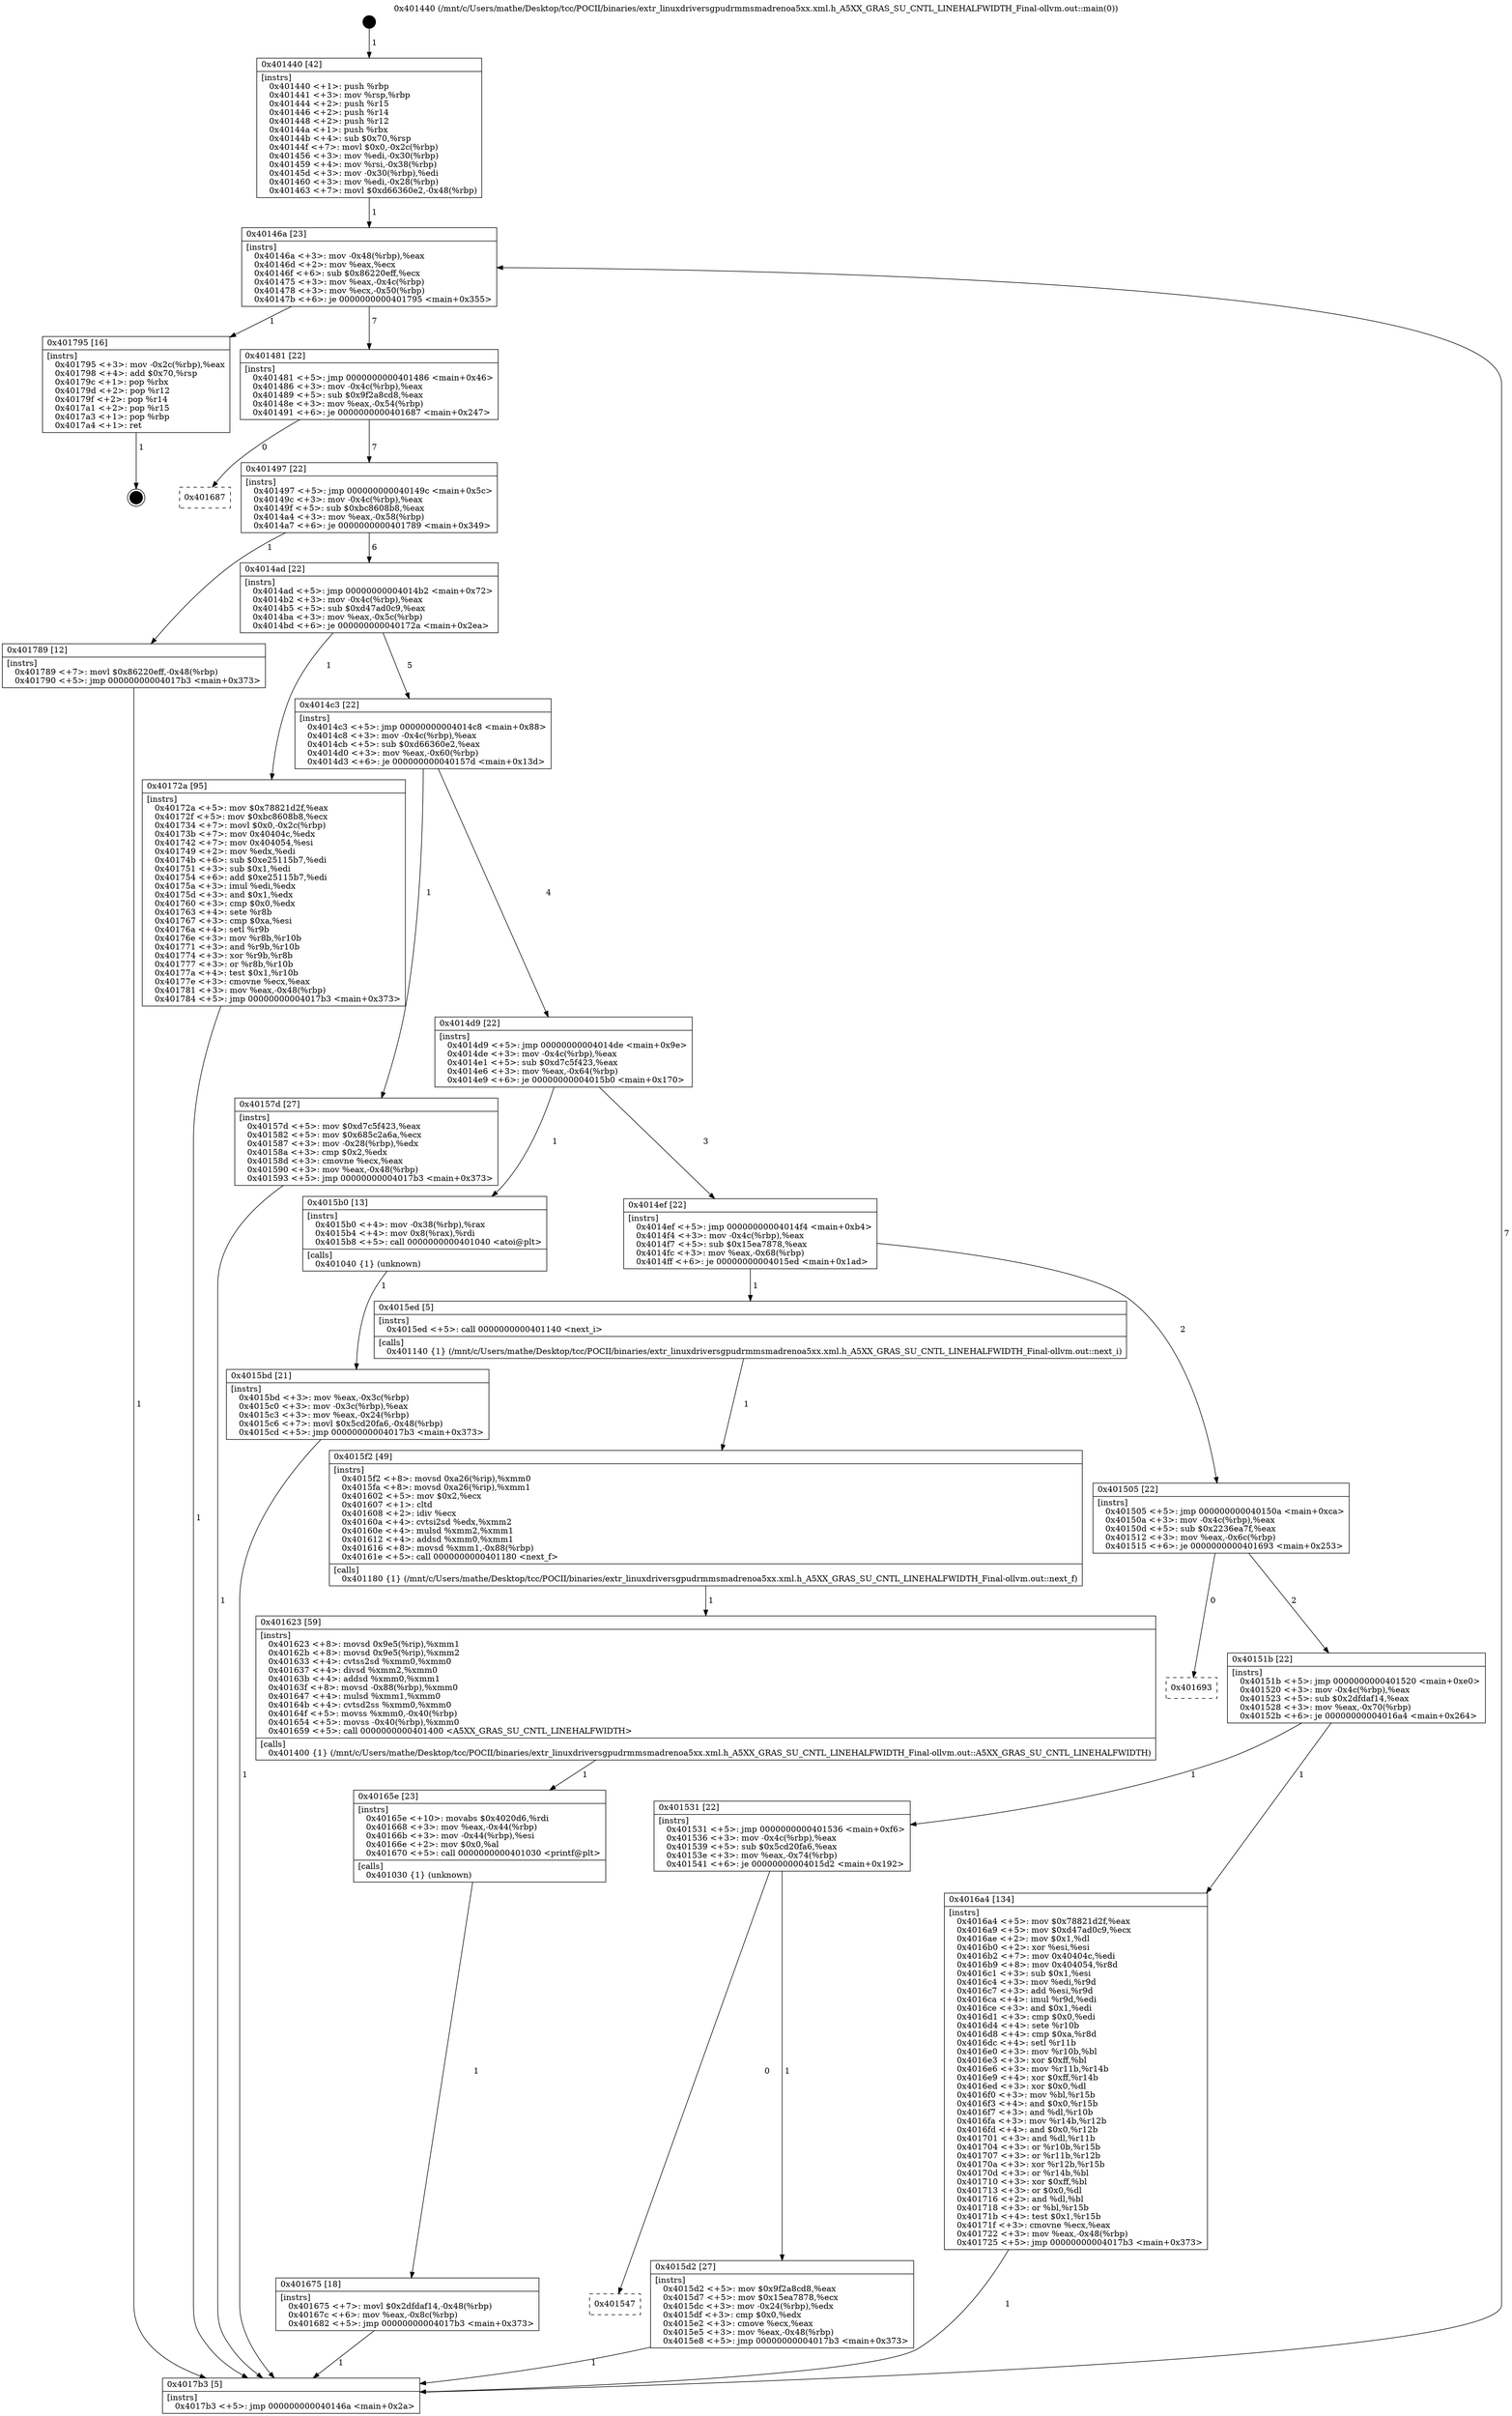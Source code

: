 digraph "0x401440" {
  label = "0x401440 (/mnt/c/Users/mathe/Desktop/tcc/POCII/binaries/extr_linuxdriversgpudrmmsmadrenoa5xx.xml.h_A5XX_GRAS_SU_CNTL_LINEHALFWIDTH_Final-ollvm.out::main(0))"
  labelloc = "t"
  node[shape=record]

  Entry [label="",width=0.3,height=0.3,shape=circle,fillcolor=black,style=filled]
  "0x40146a" [label="{
     0x40146a [23]\l
     | [instrs]\l
     &nbsp;&nbsp;0x40146a \<+3\>: mov -0x48(%rbp),%eax\l
     &nbsp;&nbsp;0x40146d \<+2\>: mov %eax,%ecx\l
     &nbsp;&nbsp;0x40146f \<+6\>: sub $0x86220eff,%ecx\l
     &nbsp;&nbsp;0x401475 \<+3\>: mov %eax,-0x4c(%rbp)\l
     &nbsp;&nbsp;0x401478 \<+3\>: mov %ecx,-0x50(%rbp)\l
     &nbsp;&nbsp;0x40147b \<+6\>: je 0000000000401795 \<main+0x355\>\l
  }"]
  "0x401795" [label="{
     0x401795 [16]\l
     | [instrs]\l
     &nbsp;&nbsp;0x401795 \<+3\>: mov -0x2c(%rbp),%eax\l
     &nbsp;&nbsp;0x401798 \<+4\>: add $0x70,%rsp\l
     &nbsp;&nbsp;0x40179c \<+1\>: pop %rbx\l
     &nbsp;&nbsp;0x40179d \<+2\>: pop %r12\l
     &nbsp;&nbsp;0x40179f \<+2\>: pop %r14\l
     &nbsp;&nbsp;0x4017a1 \<+2\>: pop %r15\l
     &nbsp;&nbsp;0x4017a3 \<+1\>: pop %rbp\l
     &nbsp;&nbsp;0x4017a4 \<+1\>: ret\l
  }"]
  "0x401481" [label="{
     0x401481 [22]\l
     | [instrs]\l
     &nbsp;&nbsp;0x401481 \<+5\>: jmp 0000000000401486 \<main+0x46\>\l
     &nbsp;&nbsp;0x401486 \<+3\>: mov -0x4c(%rbp),%eax\l
     &nbsp;&nbsp;0x401489 \<+5\>: sub $0x9f2a8cd8,%eax\l
     &nbsp;&nbsp;0x40148e \<+3\>: mov %eax,-0x54(%rbp)\l
     &nbsp;&nbsp;0x401491 \<+6\>: je 0000000000401687 \<main+0x247\>\l
  }"]
  Exit [label="",width=0.3,height=0.3,shape=circle,fillcolor=black,style=filled,peripheries=2]
  "0x401687" [label="{
     0x401687\l
  }", style=dashed]
  "0x401497" [label="{
     0x401497 [22]\l
     | [instrs]\l
     &nbsp;&nbsp;0x401497 \<+5\>: jmp 000000000040149c \<main+0x5c\>\l
     &nbsp;&nbsp;0x40149c \<+3\>: mov -0x4c(%rbp),%eax\l
     &nbsp;&nbsp;0x40149f \<+5\>: sub $0xbc8608b8,%eax\l
     &nbsp;&nbsp;0x4014a4 \<+3\>: mov %eax,-0x58(%rbp)\l
     &nbsp;&nbsp;0x4014a7 \<+6\>: je 0000000000401789 \<main+0x349\>\l
  }"]
  "0x401675" [label="{
     0x401675 [18]\l
     | [instrs]\l
     &nbsp;&nbsp;0x401675 \<+7\>: movl $0x2dfdaf14,-0x48(%rbp)\l
     &nbsp;&nbsp;0x40167c \<+6\>: mov %eax,-0x8c(%rbp)\l
     &nbsp;&nbsp;0x401682 \<+5\>: jmp 00000000004017b3 \<main+0x373\>\l
  }"]
  "0x401789" [label="{
     0x401789 [12]\l
     | [instrs]\l
     &nbsp;&nbsp;0x401789 \<+7\>: movl $0x86220eff,-0x48(%rbp)\l
     &nbsp;&nbsp;0x401790 \<+5\>: jmp 00000000004017b3 \<main+0x373\>\l
  }"]
  "0x4014ad" [label="{
     0x4014ad [22]\l
     | [instrs]\l
     &nbsp;&nbsp;0x4014ad \<+5\>: jmp 00000000004014b2 \<main+0x72\>\l
     &nbsp;&nbsp;0x4014b2 \<+3\>: mov -0x4c(%rbp),%eax\l
     &nbsp;&nbsp;0x4014b5 \<+5\>: sub $0xd47ad0c9,%eax\l
     &nbsp;&nbsp;0x4014ba \<+3\>: mov %eax,-0x5c(%rbp)\l
     &nbsp;&nbsp;0x4014bd \<+6\>: je 000000000040172a \<main+0x2ea\>\l
  }"]
  "0x40165e" [label="{
     0x40165e [23]\l
     | [instrs]\l
     &nbsp;&nbsp;0x40165e \<+10\>: movabs $0x4020d6,%rdi\l
     &nbsp;&nbsp;0x401668 \<+3\>: mov %eax,-0x44(%rbp)\l
     &nbsp;&nbsp;0x40166b \<+3\>: mov -0x44(%rbp),%esi\l
     &nbsp;&nbsp;0x40166e \<+2\>: mov $0x0,%al\l
     &nbsp;&nbsp;0x401670 \<+5\>: call 0000000000401030 \<printf@plt\>\l
     | [calls]\l
     &nbsp;&nbsp;0x401030 \{1\} (unknown)\l
  }"]
  "0x40172a" [label="{
     0x40172a [95]\l
     | [instrs]\l
     &nbsp;&nbsp;0x40172a \<+5\>: mov $0x78821d2f,%eax\l
     &nbsp;&nbsp;0x40172f \<+5\>: mov $0xbc8608b8,%ecx\l
     &nbsp;&nbsp;0x401734 \<+7\>: movl $0x0,-0x2c(%rbp)\l
     &nbsp;&nbsp;0x40173b \<+7\>: mov 0x40404c,%edx\l
     &nbsp;&nbsp;0x401742 \<+7\>: mov 0x404054,%esi\l
     &nbsp;&nbsp;0x401749 \<+2\>: mov %edx,%edi\l
     &nbsp;&nbsp;0x40174b \<+6\>: sub $0xe25115b7,%edi\l
     &nbsp;&nbsp;0x401751 \<+3\>: sub $0x1,%edi\l
     &nbsp;&nbsp;0x401754 \<+6\>: add $0xe25115b7,%edi\l
     &nbsp;&nbsp;0x40175a \<+3\>: imul %edi,%edx\l
     &nbsp;&nbsp;0x40175d \<+3\>: and $0x1,%edx\l
     &nbsp;&nbsp;0x401760 \<+3\>: cmp $0x0,%edx\l
     &nbsp;&nbsp;0x401763 \<+4\>: sete %r8b\l
     &nbsp;&nbsp;0x401767 \<+3\>: cmp $0xa,%esi\l
     &nbsp;&nbsp;0x40176a \<+4\>: setl %r9b\l
     &nbsp;&nbsp;0x40176e \<+3\>: mov %r8b,%r10b\l
     &nbsp;&nbsp;0x401771 \<+3\>: and %r9b,%r10b\l
     &nbsp;&nbsp;0x401774 \<+3\>: xor %r9b,%r8b\l
     &nbsp;&nbsp;0x401777 \<+3\>: or %r8b,%r10b\l
     &nbsp;&nbsp;0x40177a \<+4\>: test $0x1,%r10b\l
     &nbsp;&nbsp;0x40177e \<+3\>: cmovne %ecx,%eax\l
     &nbsp;&nbsp;0x401781 \<+3\>: mov %eax,-0x48(%rbp)\l
     &nbsp;&nbsp;0x401784 \<+5\>: jmp 00000000004017b3 \<main+0x373\>\l
  }"]
  "0x4014c3" [label="{
     0x4014c3 [22]\l
     | [instrs]\l
     &nbsp;&nbsp;0x4014c3 \<+5\>: jmp 00000000004014c8 \<main+0x88\>\l
     &nbsp;&nbsp;0x4014c8 \<+3\>: mov -0x4c(%rbp),%eax\l
     &nbsp;&nbsp;0x4014cb \<+5\>: sub $0xd66360e2,%eax\l
     &nbsp;&nbsp;0x4014d0 \<+3\>: mov %eax,-0x60(%rbp)\l
     &nbsp;&nbsp;0x4014d3 \<+6\>: je 000000000040157d \<main+0x13d\>\l
  }"]
  "0x401623" [label="{
     0x401623 [59]\l
     | [instrs]\l
     &nbsp;&nbsp;0x401623 \<+8\>: movsd 0x9e5(%rip),%xmm1\l
     &nbsp;&nbsp;0x40162b \<+8\>: movsd 0x9e5(%rip),%xmm2\l
     &nbsp;&nbsp;0x401633 \<+4\>: cvtss2sd %xmm0,%xmm0\l
     &nbsp;&nbsp;0x401637 \<+4\>: divsd %xmm2,%xmm0\l
     &nbsp;&nbsp;0x40163b \<+4\>: addsd %xmm0,%xmm1\l
     &nbsp;&nbsp;0x40163f \<+8\>: movsd -0x88(%rbp),%xmm0\l
     &nbsp;&nbsp;0x401647 \<+4\>: mulsd %xmm1,%xmm0\l
     &nbsp;&nbsp;0x40164b \<+4\>: cvtsd2ss %xmm0,%xmm0\l
     &nbsp;&nbsp;0x40164f \<+5\>: movss %xmm0,-0x40(%rbp)\l
     &nbsp;&nbsp;0x401654 \<+5\>: movss -0x40(%rbp),%xmm0\l
     &nbsp;&nbsp;0x401659 \<+5\>: call 0000000000401400 \<A5XX_GRAS_SU_CNTL_LINEHALFWIDTH\>\l
     | [calls]\l
     &nbsp;&nbsp;0x401400 \{1\} (/mnt/c/Users/mathe/Desktop/tcc/POCII/binaries/extr_linuxdriversgpudrmmsmadrenoa5xx.xml.h_A5XX_GRAS_SU_CNTL_LINEHALFWIDTH_Final-ollvm.out::A5XX_GRAS_SU_CNTL_LINEHALFWIDTH)\l
  }"]
  "0x40157d" [label="{
     0x40157d [27]\l
     | [instrs]\l
     &nbsp;&nbsp;0x40157d \<+5\>: mov $0xd7c5f423,%eax\l
     &nbsp;&nbsp;0x401582 \<+5\>: mov $0x685c2a6a,%ecx\l
     &nbsp;&nbsp;0x401587 \<+3\>: mov -0x28(%rbp),%edx\l
     &nbsp;&nbsp;0x40158a \<+3\>: cmp $0x2,%edx\l
     &nbsp;&nbsp;0x40158d \<+3\>: cmovne %ecx,%eax\l
     &nbsp;&nbsp;0x401590 \<+3\>: mov %eax,-0x48(%rbp)\l
     &nbsp;&nbsp;0x401593 \<+5\>: jmp 00000000004017b3 \<main+0x373\>\l
  }"]
  "0x4014d9" [label="{
     0x4014d9 [22]\l
     | [instrs]\l
     &nbsp;&nbsp;0x4014d9 \<+5\>: jmp 00000000004014de \<main+0x9e\>\l
     &nbsp;&nbsp;0x4014de \<+3\>: mov -0x4c(%rbp),%eax\l
     &nbsp;&nbsp;0x4014e1 \<+5\>: sub $0xd7c5f423,%eax\l
     &nbsp;&nbsp;0x4014e6 \<+3\>: mov %eax,-0x64(%rbp)\l
     &nbsp;&nbsp;0x4014e9 \<+6\>: je 00000000004015b0 \<main+0x170\>\l
  }"]
  "0x4017b3" [label="{
     0x4017b3 [5]\l
     | [instrs]\l
     &nbsp;&nbsp;0x4017b3 \<+5\>: jmp 000000000040146a \<main+0x2a\>\l
  }"]
  "0x401440" [label="{
     0x401440 [42]\l
     | [instrs]\l
     &nbsp;&nbsp;0x401440 \<+1\>: push %rbp\l
     &nbsp;&nbsp;0x401441 \<+3\>: mov %rsp,%rbp\l
     &nbsp;&nbsp;0x401444 \<+2\>: push %r15\l
     &nbsp;&nbsp;0x401446 \<+2\>: push %r14\l
     &nbsp;&nbsp;0x401448 \<+2\>: push %r12\l
     &nbsp;&nbsp;0x40144a \<+1\>: push %rbx\l
     &nbsp;&nbsp;0x40144b \<+4\>: sub $0x70,%rsp\l
     &nbsp;&nbsp;0x40144f \<+7\>: movl $0x0,-0x2c(%rbp)\l
     &nbsp;&nbsp;0x401456 \<+3\>: mov %edi,-0x30(%rbp)\l
     &nbsp;&nbsp;0x401459 \<+4\>: mov %rsi,-0x38(%rbp)\l
     &nbsp;&nbsp;0x40145d \<+3\>: mov -0x30(%rbp),%edi\l
     &nbsp;&nbsp;0x401460 \<+3\>: mov %edi,-0x28(%rbp)\l
     &nbsp;&nbsp;0x401463 \<+7\>: movl $0xd66360e2,-0x48(%rbp)\l
  }"]
  "0x4015f2" [label="{
     0x4015f2 [49]\l
     | [instrs]\l
     &nbsp;&nbsp;0x4015f2 \<+8\>: movsd 0xa26(%rip),%xmm0\l
     &nbsp;&nbsp;0x4015fa \<+8\>: movsd 0xa26(%rip),%xmm1\l
     &nbsp;&nbsp;0x401602 \<+5\>: mov $0x2,%ecx\l
     &nbsp;&nbsp;0x401607 \<+1\>: cltd\l
     &nbsp;&nbsp;0x401608 \<+2\>: idiv %ecx\l
     &nbsp;&nbsp;0x40160a \<+4\>: cvtsi2sd %edx,%xmm2\l
     &nbsp;&nbsp;0x40160e \<+4\>: mulsd %xmm2,%xmm1\l
     &nbsp;&nbsp;0x401612 \<+4\>: addsd %xmm0,%xmm1\l
     &nbsp;&nbsp;0x401616 \<+8\>: movsd %xmm1,-0x88(%rbp)\l
     &nbsp;&nbsp;0x40161e \<+5\>: call 0000000000401180 \<next_f\>\l
     | [calls]\l
     &nbsp;&nbsp;0x401180 \{1\} (/mnt/c/Users/mathe/Desktop/tcc/POCII/binaries/extr_linuxdriversgpudrmmsmadrenoa5xx.xml.h_A5XX_GRAS_SU_CNTL_LINEHALFWIDTH_Final-ollvm.out::next_f)\l
  }"]
  "0x4015b0" [label="{
     0x4015b0 [13]\l
     | [instrs]\l
     &nbsp;&nbsp;0x4015b0 \<+4\>: mov -0x38(%rbp),%rax\l
     &nbsp;&nbsp;0x4015b4 \<+4\>: mov 0x8(%rax),%rdi\l
     &nbsp;&nbsp;0x4015b8 \<+5\>: call 0000000000401040 \<atoi@plt\>\l
     | [calls]\l
     &nbsp;&nbsp;0x401040 \{1\} (unknown)\l
  }"]
  "0x4014ef" [label="{
     0x4014ef [22]\l
     | [instrs]\l
     &nbsp;&nbsp;0x4014ef \<+5\>: jmp 00000000004014f4 \<main+0xb4\>\l
     &nbsp;&nbsp;0x4014f4 \<+3\>: mov -0x4c(%rbp),%eax\l
     &nbsp;&nbsp;0x4014f7 \<+5\>: sub $0x15ea7878,%eax\l
     &nbsp;&nbsp;0x4014fc \<+3\>: mov %eax,-0x68(%rbp)\l
     &nbsp;&nbsp;0x4014ff \<+6\>: je 00000000004015ed \<main+0x1ad\>\l
  }"]
  "0x4015bd" [label="{
     0x4015bd [21]\l
     | [instrs]\l
     &nbsp;&nbsp;0x4015bd \<+3\>: mov %eax,-0x3c(%rbp)\l
     &nbsp;&nbsp;0x4015c0 \<+3\>: mov -0x3c(%rbp),%eax\l
     &nbsp;&nbsp;0x4015c3 \<+3\>: mov %eax,-0x24(%rbp)\l
     &nbsp;&nbsp;0x4015c6 \<+7\>: movl $0x5cd20fa6,-0x48(%rbp)\l
     &nbsp;&nbsp;0x4015cd \<+5\>: jmp 00000000004017b3 \<main+0x373\>\l
  }"]
  "0x401547" [label="{
     0x401547\l
  }", style=dashed]
  "0x4015ed" [label="{
     0x4015ed [5]\l
     | [instrs]\l
     &nbsp;&nbsp;0x4015ed \<+5\>: call 0000000000401140 \<next_i\>\l
     | [calls]\l
     &nbsp;&nbsp;0x401140 \{1\} (/mnt/c/Users/mathe/Desktop/tcc/POCII/binaries/extr_linuxdriversgpudrmmsmadrenoa5xx.xml.h_A5XX_GRAS_SU_CNTL_LINEHALFWIDTH_Final-ollvm.out::next_i)\l
  }"]
  "0x401505" [label="{
     0x401505 [22]\l
     | [instrs]\l
     &nbsp;&nbsp;0x401505 \<+5\>: jmp 000000000040150a \<main+0xca\>\l
     &nbsp;&nbsp;0x40150a \<+3\>: mov -0x4c(%rbp),%eax\l
     &nbsp;&nbsp;0x40150d \<+5\>: sub $0x2236ea7f,%eax\l
     &nbsp;&nbsp;0x401512 \<+3\>: mov %eax,-0x6c(%rbp)\l
     &nbsp;&nbsp;0x401515 \<+6\>: je 0000000000401693 \<main+0x253\>\l
  }"]
  "0x4015d2" [label="{
     0x4015d2 [27]\l
     | [instrs]\l
     &nbsp;&nbsp;0x4015d2 \<+5\>: mov $0x9f2a8cd8,%eax\l
     &nbsp;&nbsp;0x4015d7 \<+5\>: mov $0x15ea7878,%ecx\l
     &nbsp;&nbsp;0x4015dc \<+3\>: mov -0x24(%rbp),%edx\l
     &nbsp;&nbsp;0x4015df \<+3\>: cmp $0x0,%edx\l
     &nbsp;&nbsp;0x4015e2 \<+3\>: cmove %ecx,%eax\l
     &nbsp;&nbsp;0x4015e5 \<+3\>: mov %eax,-0x48(%rbp)\l
     &nbsp;&nbsp;0x4015e8 \<+5\>: jmp 00000000004017b3 \<main+0x373\>\l
  }"]
  "0x401693" [label="{
     0x401693\l
  }", style=dashed]
  "0x40151b" [label="{
     0x40151b [22]\l
     | [instrs]\l
     &nbsp;&nbsp;0x40151b \<+5\>: jmp 0000000000401520 \<main+0xe0\>\l
     &nbsp;&nbsp;0x401520 \<+3\>: mov -0x4c(%rbp),%eax\l
     &nbsp;&nbsp;0x401523 \<+5\>: sub $0x2dfdaf14,%eax\l
     &nbsp;&nbsp;0x401528 \<+3\>: mov %eax,-0x70(%rbp)\l
     &nbsp;&nbsp;0x40152b \<+6\>: je 00000000004016a4 \<main+0x264\>\l
  }"]
  "0x401531" [label="{
     0x401531 [22]\l
     | [instrs]\l
     &nbsp;&nbsp;0x401531 \<+5\>: jmp 0000000000401536 \<main+0xf6\>\l
     &nbsp;&nbsp;0x401536 \<+3\>: mov -0x4c(%rbp),%eax\l
     &nbsp;&nbsp;0x401539 \<+5\>: sub $0x5cd20fa6,%eax\l
     &nbsp;&nbsp;0x40153e \<+3\>: mov %eax,-0x74(%rbp)\l
     &nbsp;&nbsp;0x401541 \<+6\>: je 00000000004015d2 \<main+0x192\>\l
  }"]
  "0x4016a4" [label="{
     0x4016a4 [134]\l
     | [instrs]\l
     &nbsp;&nbsp;0x4016a4 \<+5\>: mov $0x78821d2f,%eax\l
     &nbsp;&nbsp;0x4016a9 \<+5\>: mov $0xd47ad0c9,%ecx\l
     &nbsp;&nbsp;0x4016ae \<+2\>: mov $0x1,%dl\l
     &nbsp;&nbsp;0x4016b0 \<+2\>: xor %esi,%esi\l
     &nbsp;&nbsp;0x4016b2 \<+7\>: mov 0x40404c,%edi\l
     &nbsp;&nbsp;0x4016b9 \<+8\>: mov 0x404054,%r8d\l
     &nbsp;&nbsp;0x4016c1 \<+3\>: sub $0x1,%esi\l
     &nbsp;&nbsp;0x4016c4 \<+3\>: mov %edi,%r9d\l
     &nbsp;&nbsp;0x4016c7 \<+3\>: add %esi,%r9d\l
     &nbsp;&nbsp;0x4016ca \<+4\>: imul %r9d,%edi\l
     &nbsp;&nbsp;0x4016ce \<+3\>: and $0x1,%edi\l
     &nbsp;&nbsp;0x4016d1 \<+3\>: cmp $0x0,%edi\l
     &nbsp;&nbsp;0x4016d4 \<+4\>: sete %r10b\l
     &nbsp;&nbsp;0x4016d8 \<+4\>: cmp $0xa,%r8d\l
     &nbsp;&nbsp;0x4016dc \<+4\>: setl %r11b\l
     &nbsp;&nbsp;0x4016e0 \<+3\>: mov %r10b,%bl\l
     &nbsp;&nbsp;0x4016e3 \<+3\>: xor $0xff,%bl\l
     &nbsp;&nbsp;0x4016e6 \<+3\>: mov %r11b,%r14b\l
     &nbsp;&nbsp;0x4016e9 \<+4\>: xor $0xff,%r14b\l
     &nbsp;&nbsp;0x4016ed \<+3\>: xor $0x0,%dl\l
     &nbsp;&nbsp;0x4016f0 \<+3\>: mov %bl,%r15b\l
     &nbsp;&nbsp;0x4016f3 \<+4\>: and $0x0,%r15b\l
     &nbsp;&nbsp;0x4016f7 \<+3\>: and %dl,%r10b\l
     &nbsp;&nbsp;0x4016fa \<+3\>: mov %r14b,%r12b\l
     &nbsp;&nbsp;0x4016fd \<+4\>: and $0x0,%r12b\l
     &nbsp;&nbsp;0x401701 \<+3\>: and %dl,%r11b\l
     &nbsp;&nbsp;0x401704 \<+3\>: or %r10b,%r15b\l
     &nbsp;&nbsp;0x401707 \<+3\>: or %r11b,%r12b\l
     &nbsp;&nbsp;0x40170a \<+3\>: xor %r12b,%r15b\l
     &nbsp;&nbsp;0x40170d \<+3\>: or %r14b,%bl\l
     &nbsp;&nbsp;0x401710 \<+3\>: xor $0xff,%bl\l
     &nbsp;&nbsp;0x401713 \<+3\>: or $0x0,%dl\l
     &nbsp;&nbsp;0x401716 \<+2\>: and %dl,%bl\l
     &nbsp;&nbsp;0x401718 \<+3\>: or %bl,%r15b\l
     &nbsp;&nbsp;0x40171b \<+4\>: test $0x1,%r15b\l
     &nbsp;&nbsp;0x40171f \<+3\>: cmovne %ecx,%eax\l
     &nbsp;&nbsp;0x401722 \<+3\>: mov %eax,-0x48(%rbp)\l
     &nbsp;&nbsp;0x401725 \<+5\>: jmp 00000000004017b3 \<main+0x373\>\l
  }"]
  Entry -> "0x401440" [label=" 1"]
  "0x40146a" -> "0x401795" [label=" 1"]
  "0x40146a" -> "0x401481" [label=" 7"]
  "0x401795" -> Exit [label=" 1"]
  "0x401481" -> "0x401687" [label=" 0"]
  "0x401481" -> "0x401497" [label=" 7"]
  "0x401789" -> "0x4017b3" [label=" 1"]
  "0x401497" -> "0x401789" [label=" 1"]
  "0x401497" -> "0x4014ad" [label=" 6"]
  "0x40172a" -> "0x4017b3" [label=" 1"]
  "0x4014ad" -> "0x40172a" [label=" 1"]
  "0x4014ad" -> "0x4014c3" [label=" 5"]
  "0x4016a4" -> "0x4017b3" [label=" 1"]
  "0x4014c3" -> "0x40157d" [label=" 1"]
  "0x4014c3" -> "0x4014d9" [label=" 4"]
  "0x40157d" -> "0x4017b3" [label=" 1"]
  "0x401440" -> "0x40146a" [label=" 1"]
  "0x4017b3" -> "0x40146a" [label=" 7"]
  "0x401675" -> "0x4017b3" [label=" 1"]
  "0x4014d9" -> "0x4015b0" [label=" 1"]
  "0x4014d9" -> "0x4014ef" [label=" 3"]
  "0x4015b0" -> "0x4015bd" [label=" 1"]
  "0x4015bd" -> "0x4017b3" [label=" 1"]
  "0x40165e" -> "0x401675" [label=" 1"]
  "0x4014ef" -> "0x4015ed" [label=" 1"]
  "0x4014ef" -> "0x401505" [label=" 2"]
  "0x401623" -> "0x40165e" [label=" 1"]
  "0x401505" -> "0x401693" [label=" 0"]
  "0x401505" -> "0x40151b" [label=" 2"]
  "0x4015f2" -> "0x401623" [label=" 1"]
  "0x40151b" -> "0x4016a4" [label=" 1"]
  "0x40151b" -> "0x401531" [label=" 1"]
  "0x4015ed" -> "0x4015f2" [label=" 1"]
  "0x401531" -> "0x4015d2" [label=" 1"]
  "0x401531" -> "0x401547" [label=" 0"]
  "0x4015d2" -> "0x4017b3" [label=" 1"]
}

